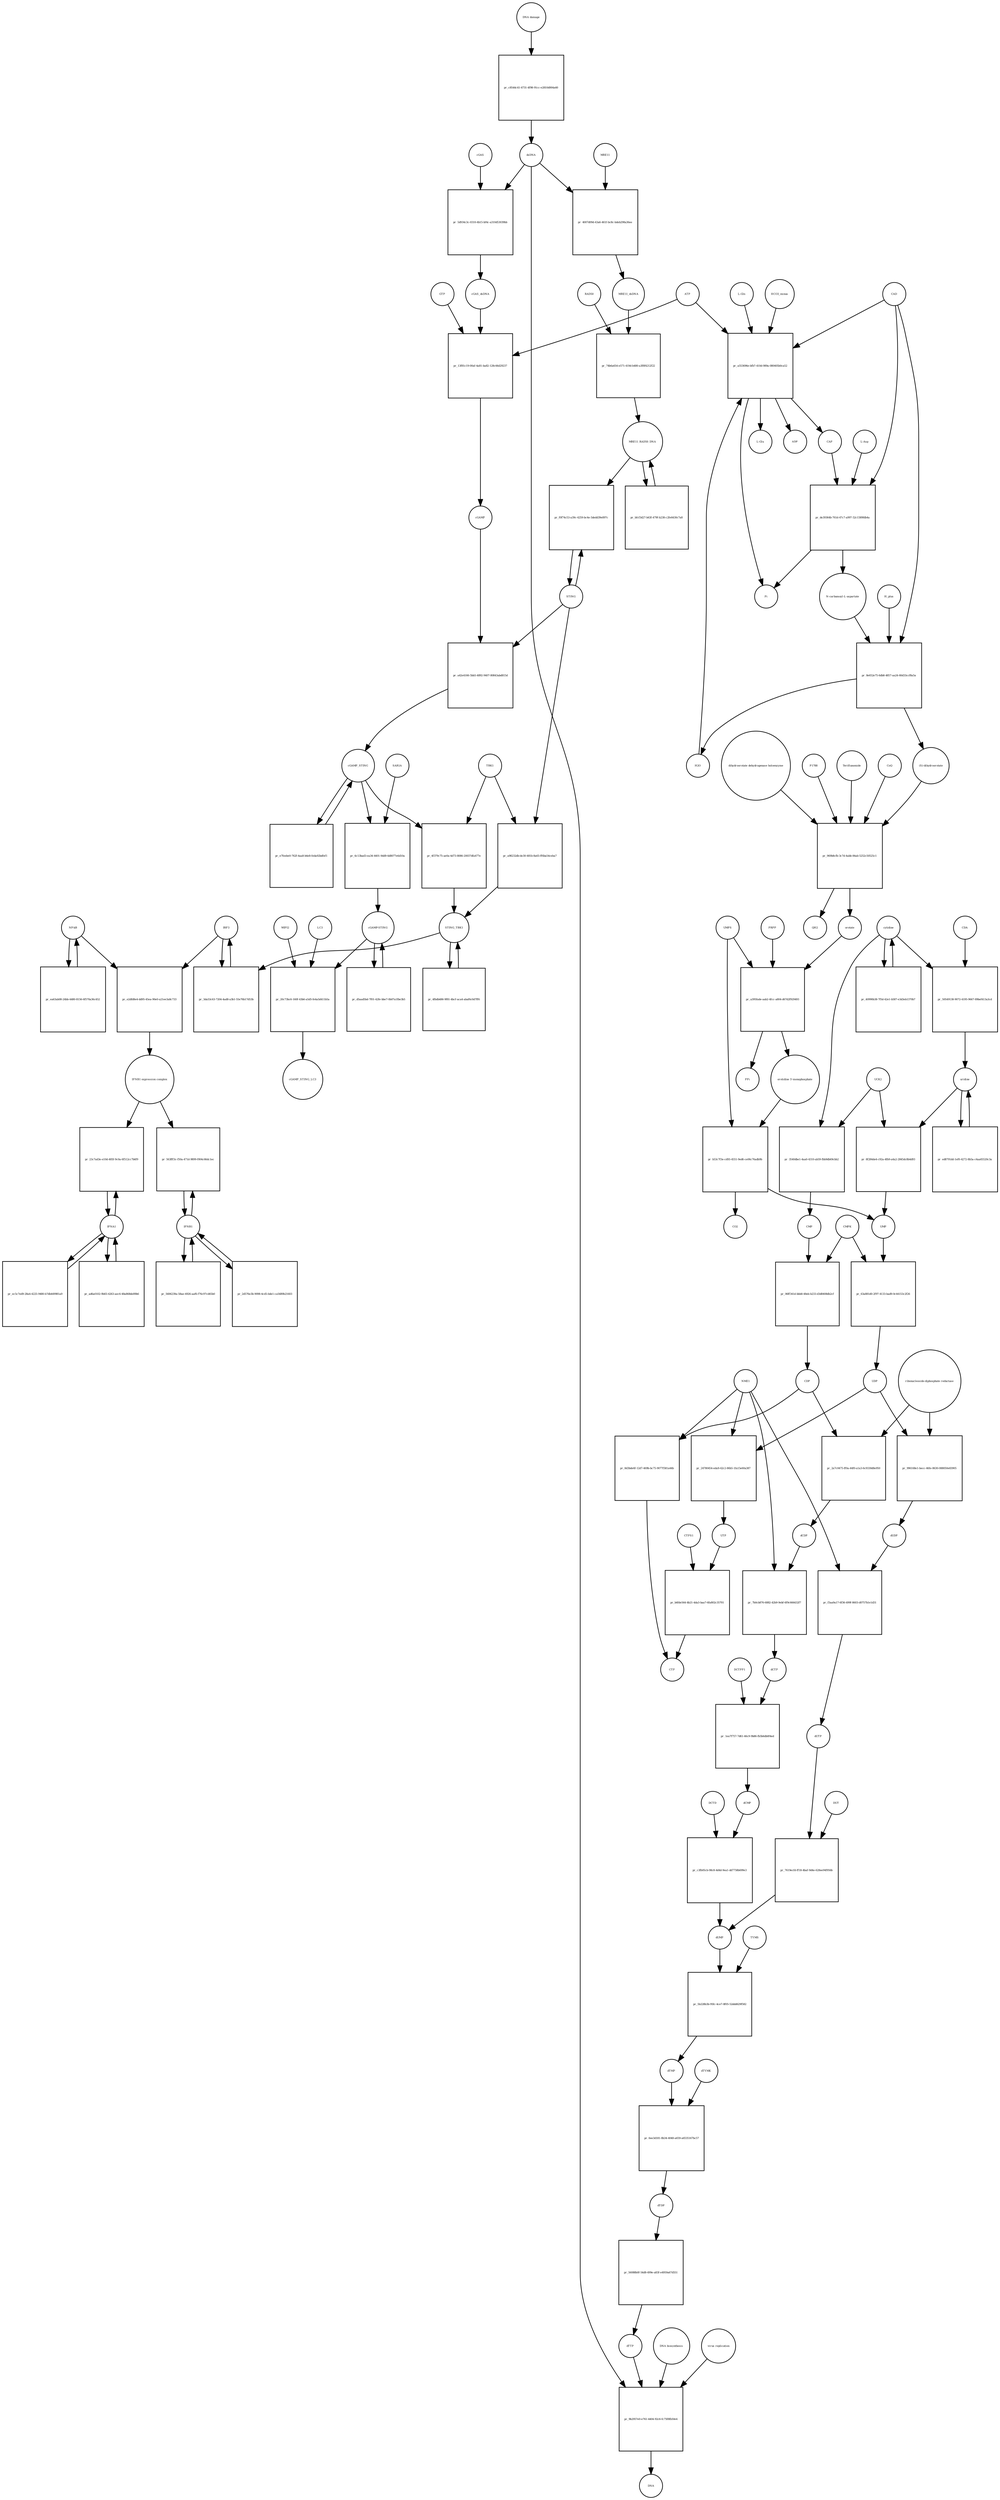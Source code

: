 strict digraph  {
"NF-kB" [annotation="urn_miriam_obo.go_GO%3A0071159", bipartite=0, cls=complex, fontsize=4, label="NF-kB", shape=circle];
"pr_e2dfd8e4-dd95-45ea-90e0-a21ee3a8c733" [annotation="", bipartite=1, cls=process, fontsize=4, label="pr_e2dfd8e4-dd95-45ea-90e0-a21ee3a8c733", shape=square];
"IFNB1 expression complex" [annotation="", bipartite=0, cls=complex, fontsize=4, label="IFNB1 expression complex", shape=circle];
IRF3 [annotation="urn_miriam_hgnc_6118|urn_miriam_uniprot_Q14653|urn_miriam_ensembl_ENSG00000126456|urn_miriam_refseq_NM_001571|urn_miriam_hgnc.symbol_IRF3|urn_miriam_ncbigene_3661", bipartite=0, cls="macromolecule multimer", fontsize=4, label=IRF3, shape=circle];
dCDP [annotation="urn_miriam_obo.chebi_CHEBI%3A28846", bipartite=0, cls="simple chemical", fontsize=4, label=dCDP, shape=circle];
"pr_7b0cb876-6882-42b9-9ebf-6f9c666432f7" [annotation="", bipartite=1, cls=process, fontsize=4, label="pr_7b0cb876-6882-42b9-9ebf-6f9c666432f7", shape=square];
dCTP [annotation="urn_miriam_obo.chebi_CHEBI%3A16311", bipartite=0, cls="simple chemical", fontsize=4, label=dCTP, shape=circle];
NME1 [annotation="urn_miriam_uniprot_P15531|urn_miriam_hgnc_7849", bipartite=0, cls=macromolecule, fontsize=4, label=NME1, shape=circle];
uridine [annotation="urn_miriam_obo.chebi_CHEBI%3A16704", bipartite=0, cls="simple chemical", fontsize=4, label=uridine, shape=circle];
"pr_8f284de4-c92a-4fb9-a4a2-2845dc8b4d93" [annotation="", bipartite=1, cls=process, fontsize=4, label="pr_8f284de4-c92a-4fb9-a4a2-2845dc8b4d93", shape=square];
UMP [annotation="urn_miriam_obo.chebi_CHEBI%3A57865", bipartite=0, cls="simple chemical", fontsize=4, label=UMP, shape=circle];
UCK2 [annotation="urn_miriam_uniprot_Q9HA47|urn_miriam_hgnc_HGNC%3A12562", bipartite=0, cls=macromolecule, fontsize=4, label=UCK2, shape=circle];
"orotidine 5'-monophosphate" [annotation="urn_miriam_obo.chebi_CHEBI%3A15842", bipartite=0, cls="simple chemical", fontsize=4, label="orotidine 5'-monophosphate", shape=circle];
"pr_b53c7f3e-cd93-4551-9ed6-ce06c76adb9b" [annotation="", bipartite=1, cls=process, fontsize=4, label="pr_b53c7f3e-cd93-4551-9ed6-ce06c76adb9b", shape=square];
UMPS [annotation="urn_miriam_ncbigene_7372|urn_miriam_refseq_NM_000373|urn_miriam_hgnc.symbol_UMPS|urn_miriam_hgnc_12563|urn_miriam_ensembl_ENSG00000114491|urn_miriam_uniprot_P11172", bipartite=0, cls="macromolecule multimer", fontsize=4, label=UMPS, shape=circle];
CO2 [annotation="urn_miriam_obo.chebi_CHEBI%3A16526", bipartite=0, cls="simple chemical", fontsize=4, label=CO2, shape=circle];
UTP [annotation="urn_miriam_obo.chebi_CHEBI%3A15713", bipartite=0, cls="simple chemical", fontsize=4, label=UTP, shape=circle];
"pr_b6fde564-4b21-4da3-baa7-6fa802c35701" [annotation="", bipartite=1, cls=process, fontsize=4, label="pr_b6fde564-4b21-4da3-baa7-6fa802c35701", shape=square];
CTP [annotation="urn_miriam_obo.chebi_CHEBI%3A17677", bipartite=0, cls="simple chemical", fontsize=4, label=CTP, shape=circle];
CTPS1 [annotation="urn_miriam_hgnc_HGNC%3A2519|urn_miriam_uniprot_P17812", bipartite=0, cls=macromolecule, fontsize=4, label=CTPS1, shape=circle];
UDP [annotation="urn_miriam_obo.chebi_CHEBI%3A17659", bipartite=0, cls="simple chemical", fontsize=4, label=UDP, shape=circle];
"pr_996168e1-becc-46fe-8630-088050e83905" [annotation="", bipartite=1, cls=process, fontsize=4, label="pr_996168e1-becc-46fe-8630-088050e83905", shape=square];
dUDP [annotation="urn_miriam_obo.chebi_CHEBI%3A28850", bipartite=0, cls="simple chemical", fontsize=4, label=dUDP, shape=circle];
"ribonucleoside-diphosphate reductase" [annotation="urn_miriam_brenda_1.17.4.1|urn_miriam_obo.go_GO%3A0005971", bipartite=0, cls=complex, fontsize=4, label="ribonucleoside-diphosphate reductase", shape=circle];
IFNB1 [annotation="urn_miriam_ensembl_ENSG00000171855|urn_miriam_hgnc.symbol_IFNB1|urn_miriam_hgnc_5434|urn_miriam_uniprot_P01574|urn_miriam_refseq_NM_002176|urn_miriam_ncbigene_3456", bipartite=0, cls=macromolecule, fontsize=4, label=IFNB1, shape=circle];
"pr_563fff3c-f50a-471d-9899-f004c66dc1ec" [annotation="", bipartite=1, cls=process, fontsize=4, label="pr_563fff3c-f50a-471d-9899-f004c66dc1ec", shape=square];
"pr_63a881d0-2f97-4133-bad9-0c44153c2f26" [annotation="", bipartite=1, cls=process, fontsize=4, label="pr_63a881d0-2f97-4133-bad9-0c44153c2f26", shape=square];
CMPK [annotation="urn_miriam_uniprot_P30085|urn_miriam_hgnc_HGNC%3A18170", bipartite=0, cls=macromolecule, fontsize=4, label=CMPK, shape=circle];
"cGAMP-STING" [annotation="", bipartite=0, cls=complex, fontsize=4, label="cGAMP-STING", shape=circle];
"pr_d5aad5bd-7f01-42fe-bbe7-0b07a1fbe3b5" [annotation="", bipartite=1, cls=process, fontsize=4, label="pr_d5aad5bd-7f01-42fe-bbe7-0b07a1fbe3b5", shape=square];
IFNA1 [annotation="urn_miriam_hgnc.symbol_IFNA1|urn_miriam_ncbigene_3439|urn_miriam_refseq_NM_024013|urn_miriam_uniprot_P01562|urn_miriam_hgnc_5417|urn_miriam_ensembl_ENSG00000197919", bipartite=0, cls=macromolecule, fontsize=4, label=IFNA1, shape=circle];
"pr_23c7ad3e-e10d-485f-9c0a-6f512cc7b6f9" [annotation="", bipartite=1, cls=process, fontsize=4, label="pr_23c7ad3e-e10d-485f-9c0a-6f512cc7b6f9", shape=square];
"pr_ed8791dd-1ef0-4272-8b5a-c4aa65520c3a" [annotation="", bipartite=1, cls=process, fontsize=4, label="pr_ed8791dd-1ef0-4272-8b5a-c4aa65520c3a", shape=square];
CDP [annotation="urn_miriam_obo.chebi_CHEBI%3A17239", bipartite=0, cls="simple chemical", fontsize=4, label=CDP, shape=circle];
"pr_2a7c0475-ff0a-44f0-a1a3-6c9330d8e950" [annotation="", bipartite=1, cls=process, fontsize=4, label="pr_2a7c0475-ff0a-44f0-a1a3-6c9330d8e950", shape=square];
"pr_8d3bde6f-12d7-469b-bc75-9077f581a44b" [annotation="", bipartite=1, cls=process, fontsize=4, label="pr_8d3bde6f-12d7-469b-bc75-9077f581a44b", shape=square];
dTDP [annotation="urn_miriam_obo.chebi_CHEBI%3A18075", bipartite=0, cls="simple chemical", fontsize=4, label=dTDP, shape=circle];
"pr_56088b0f-54d8-499e-a83f-e4959a67d551" [annotation="", bipartite=1, cls=process, fontsize=4, label="pr_56088b0f-54d8-499e-a83f-e4959a67d551", shape=square];
dTTP [annotation="urn_miriam_obo.chebi_CHEBI%3A18077", bipartite=0, cls="simple chemical", fontsize=4, label=dTTP, shape=circle];
CMP [annotation="urn_miriam_obo.chebi_CHEBI%3A17361", bipartite=0, cls="simple chemical", fontsize=4, label=CMP, shape=circle];
"pr_06ff341d-bbb8-48eb-b233-d3d8408db2cf" [annotation="", bipartite=1, cls=process, fontsize=4, label="pr_06ff341d-bbb8-48eb-b233-d3d8408db2cf", shape=square];
dUMP [annotation="urn_miriam_obo.chebi_CHEBI%3A17622", bipartite=0, cls="simple chemical", fontsize=4, label=dUMP, shape=circle];
"pr_5b228b3b-95fc-4ce7-8f05-52ddd629f582" [annotation="", bipartite=1, cls=process, fontsize=4, label="pr_5b228b3b-95fc-4ce7-8f05-52ddd629f582", shape=square];
dTMP [annotation="urn_miriam_obo.chebi_CHEBI%3A17013", bipartite=0, cls="simple chemical", fontsize=4, label=dTMP, shape=circle];
TYMS [annotation="urn_miriam_uniprot_P04818|urn_miriam_hgnc_HGNC%3A12441", bipartite=0, cls=macromolecule, fontsize=4, label=TYMS, shape=circle];
dsDNA [annotation="urn_miriam_obo.chebi_CHEBI%3A75909", bipartite=0, cls="simple chemical", fontsize=4, label=dsDNA, shape=circle];
"pr_9b2957e0-e761-4404-92c6-fc75f8fb50e4" [annotation="", bipartite=1, cls=process, fontsize=4, label="pr_9b2957e0-e761-4404-92c6-fc75f8fb50e4", shape=square];
DNA [annotation="", bipartite=0, cls="nucleic acid feature", fontsize=4, label=DNA, shape=circle];
"DNA biosynthesis" [annotation="urn_miriam_obo.go_GO%3A0071897", bipartite=0, cls=phenotype, fontsize=4, label="DNA biosynthesis", shape=circle];
"virus replication" [annotation="urn_miriam_obo.go_GO%3A0019079", bipartite=0, cls=phenotype, fontsize=4, label="virus replication", shape=circle];
MRE11_RAD50_DNA [annotation="", bipartite=0, cls=complex, fontsize=4, label=MRE11_RAD50_DNA, shape=circle];
"pr_bfcf3d27-b63f-479f-b238-c2fe6430c7a8" [annotation="", bipartite=1, cls=process, fontsize=4, label="pr_bfcf3d27-b63f-479f-b238-c2fe6430c7a8", shape=square];
"pr_1ea7f757-7d61-46c9-9b86-fb5b6db0f4ed" [annotation="", bipartite=1, cls=process, fontsize=4, label="pr_1ea7f757-7d61-46c9-9b86-fb5b6db0f4ed", shape=square];
dCMP [annotation="urn_miriam_obo.chebi_CHEBI%3A15918", bipartite=0, cls="simple chemical", fontsize=4, label=dCMP, shape=circle];
DCTPP1 [annotation="urn_miriam_uniprot_Q9H773|urn_miriam_hgnc_HGNC%3A28777", bipartite=0, cls=macromolecule, fontsize=4, label=DCTPP1, shape=circle];
"pr_2d576e3b-9098-4cd5-bde1-ca5689b21603" [annotation="", bipartite=1, cls=process, fontsize=4, label="pr_2d576e3b-9098-4cd5-bde1-ca5689b21603", shape=square];
"pr_5606239a-58ae-4926-aaf6-f76c97cd45b0" [annotation="", bipartite=1, cls=process, fontsize=4, label="pr_5606239a-58ae-4926-aaf6-f76c97cd45b0", shape=square];
ATP [annotation="urn_miriam_obo.chebi_CHEBI%3A15422", bipartite=0, cls="simple chemical", fontsize=4, label=ATP, shape=circle];
"pr_13f81c19-00af-4a81-ba82-128c66d29237" [annotation="", bipartite=1, cls=process, fontsize=4, label="pr_13f81c19-00af-4a81-ba82-128c66d29237", shape=square];
GTP [annotation="urn_miriam_obo.chebi_CHEBI%3A15996", bipartite=0, cls="simple chemical", fontsize=4, label=GTP, shape=circle];
cGAMP [annotation="urn_miriam_obo.chebi_CHEBI%3A75947", bipartite=0, cls="simple chemical", fontsize=4, label=cGAMP, shape=circle];
cGAS_dsDNA [annotation=urn_miriam_pubmed_28363908, bipartite=0, cls=complex, fontsize=4, label=cGAS_dsDNA, shape=circle];
cytidine [annotation="urn_miriam_obo.chebi_CHEBI%3A17562", bipartite=0, cls="simple chemical", fontsize=4, label=cytidine, shape=circle];
"pr_3540dbe1-4aa0-4310-ab59-fbb9db69cbb2" [annotation="", bipartite=1, cls=process, fontsize=4, label="pr_3540dbe1-4aa0-4310-ab59-fbb9db69cbb2", shape=square];
"pr_a42e4166-5bb5-4892-9407-80843abd815d" [annotation="", bipartite=1, cls=process, fontsize=4, label="pr_a42e4166-5bb5-4892-9407-80843abd815d", shape=square];
STING [annotation=urn_miriam_uniprot_Q86WV6, bipartite=0, cls="macromolecule multimer", fontsize=4, label=STING, shape=circle];
cGAMP_STING [annotation="urn_miriam_obo.go_GO%3A1990231", bipartite=0, cls=complex, fontsize=4, label=cGAMP_STING, shape=circle];
"L-Gln" [annotation="urn_miriam_obo.chebi_CHEBI%3A18050", bipartite=0, cls="simple chemical", fontsize=4, label="L-Gln", shape=circle];
"pr_a553696e-bfb7-410d-989a-080405b0ca52" [annotation="", bipartite=1, cls=process, fontsize=4, label="pr_a553696e-bfb7-410d-989a-080405b0ca52", shape=square];
CAP [annotation="urn_miriam_obo.chebi_CHEBI%3A17672", bipartite=0, cls="simple chemical", fontsize=4, label=CAP, shape=circle];
CAD [annotation="urn_miriam_refseq_NM_001306079|urn_miriam_hgnc_1424|urn_miriam_hgnc.symbol_CAD|urn_miriam_uniprot_P27708|urn_miriam_ncbigene_790|urn_miriam_ensembl_ENSG00000084774", bipartite=0, cls=macromolecule, fontsize=4, label=CAD, shape=circle];
HCO3_minus [annotation="urn_miriam_obo.chebi_CHEBI%3A17544", bipartite=0, cls="simple chemical", fontsize=4, label=HCO3_minus, shape=circle];
H2O [annotation="urn_miriam_obo.chebi_CHEBI%3A15377", bipartite=0, cls="simple chemical", fontsize=4, label=H2O, shape=circle];
"L-Glu" [annotation="urn_miriam_obo.chebi_CHEBI%3A16015", bipartite=0, cls="simple chemical", fontsize=4, label="L-Glu", shape=circle];
ADP [annotation="urn_miriam_obo.chebi_CHEBI%3A16761", bipartite=0, cls="simple chemical", fontsize=4, label=ADP, shape=circle];
Pi [annotation="urn_miriam_obo.chebi_CHEBI%3A18367", bipartite=0, cls="simple chemical", fontsize=4, label=Pi, shape=circle];
"pr_24780454-eda9-42c2-86b5-1fa15e60a387" [annotation="", bipartite=1, cls=process, fontsize=4, label="pr_24780454-eda9-42c2-86b5-1fa15e60a387", shape=square];
"N-carbamoyl-L-aspartate" [annotation="urn_miriam_obo.chebi_CHEBI%3A32814", bipartite=0, cls="simple chemical", fontsize=4, label="N-carbamoyl-L-aspartate", shape=circle];
"pr_8e652e75-6db8-4857-aa24-60d33ccf8a5a" [annotation="", bipartite=1, cls=process, fontsize=4, label="pr_8e652e75-6db8-4857-aa24-60d33ccf8a5a", shape=square];
"(S)-dihydroorotate" [annotation="urn_miriam_obo.chebi_CHEBI%3A30864", bipartite=0, cls="simple chemical", fontsize=4, label="(S)-dihydroorotate", shape=circle];
H_plus [annotation="urn_miriam_obo.chebi_CHEBI%3A15378", bipartite=0, cls="simple chemical", fontsize=4, label=H_plus, shape=circle];
"pr_ea63ab08-24bb-4480-8156-6f570a36c452" [annotation="", bipartite=1, cls=process, fontsize=4, label="pr_ea63ab08-24bb-4480-8156-6f570a36c452", shape=square];
"pr_ad6a0102-9b83-4263-aec6-48a868de89b6" [annotation="", bipartite=1, cls=process, fontsize=4, label="pr_ad6a0102-9b83-4263-aec6-48a868de89b6", shape=square];
TBK1 [annotation="urn_miriam_hgnc.symbol_TBK1|urn_miriam_ensembl_ENSG00000183735|urn_miriam_uniprot_Q9UHD2|urn_miriam_refseq_NM_013254|urn_miriam_hgnc_11584|urn_miriam_ncbigene_29110", bipartite=0, cls=macromolecule, fontsize=4, label=TBK1, shape=circle];
"pr_4f379c75-ae0a-4d73-8086-20037dfa477e" [annotation="", bipartite=1, cls=process, fontsize=4, label="pr_4f379c75-ae0a-4d73-8086-20037dfa477e", shape=square];
STING_TBK1 [annotation=urn_miriam_pubmed_30842653, bipartite=0, cls=complex, fontsize=4, label=STING_TBK1, shape=circle];
"pr_f0f74c53-a39c-4259-bc4e-5dedd39e897c" [annotation="", bipartite=1, cls=process, fontsize=4, label="pr_f0f74c53-a39c-4259-bc4e-5dedd39e897c", shape=square];
"pr_ec5c7ed9-28a4-4225-9480-b7db449981a9" [annotation="", bipartite=1, cls=process, fontsize=4, label="pr_ec5c7ed9-28a4-4225-9480-b7db449981a9", shape=square];
"pr_5d934c3c-0310-4b15-bf4c-a310d53039bb" [annotation="", bipartite=1, cls=process, fontsize=4, label="pr_5d934c3c-0310-4b15-bf4c-a310d53039bb", shape=square];
cGAS [annotation="urn_miriam_ensembl_ENSG00000164430|urn_miriam_hgnc_21367|urn_miriam_ncbigene_115004|urn_miriam_uniprot_Q8N884|urn_miriam_hgnc.symbol_CGAS|urn_miriam_refseq_NM_138441", bipartite=0, cls=macromolecule, fontsize=4, label=cGAS, shape=circle];
"pr_4fbdb486-9f81-4bcf-aca4-abaf6c0d7ff6" [annotation="", bipartite=1, cls=process, fontsize=4, label="pr_4fbdb486-9f81-4bcf-aca4-abaf6c0d7ff6", shape=square];
orotate [annotation="urn_miriam_obo.chebi_CHEBI%3A30839", bipartite=0, cls="simple chemical", fontsize=4, label=orotate, shape=circle];
"pr_a395fade-aab2-4fcc-a804-d67d2f929493" [annotation="", bipartite=1, cls=process, fontsize=4, label="pr_a395fade-aab2-4fcc-a804-d67d2f929493", shape=square];
PRPP [annotation="urn_miriam_obo.chebi_CHEBI%3A17111", bipartite=0, cls="simple chemical", fontsize=4, label=PRPP, shape=circle];
PPi [annotation="urn_miriam_obo.chebi_CHEBI%3A18361", bipartite=0, cls="simple chemical", fontsize=4, label=PPi, shape=circle];
"pr_40990b38-7f5d-42e1-b587-e3d3eb1370b7" [annotation="", bipartite=1, cls=process, fontsize=4, label="pr_40990b38-7f5d-42e1-b587-e3d3eb1370b7", shape=square];
"pr_3da53c63-7204-4ad8-a3b1-55e76b17d53b" [annotation="", bipartite=1, cls=process, fontsize=4, label="pr_3da53c63-7204-4ad8-a3b1-55e76b17d53b", shape=square];
"pr_e7feebe0-762f-4aa8-b6e8-feda92bdfef1" [annotation="", bipartite=1, cls=process, fontsize=4, label="pr_e7feebe0-762f-4aa8-b6e8-feda92bdfef1", shape=square];
RAD50 [annotation="urn_miriam_ncbigene_10111|urn_miriam_refseq_NM_005732|urn_miriam_uniprot_Q92878|urn_miriam_hgnc.symbol_RAD50|urn_miriam_ensembl_ENSG00000113522|urn_miriam_hgnc_9816", bipartite=0, cls="macromolecule multimer", fontsize=4, label=RAD50, shape=circle];
"pr_74b6a654-e571-419d-b480-a3f8f4212f22" [annotation="", bipartite=1, cls=process, fontsize=4, label="pr_74b6a654-e571-419d-b480-a3f8f4212f22", shape=square];
MRE11_dsDNA [annotation="urn_miriam_obo.go_GO%3A0003690", bipartite=0, cls=complex, fontsize=4, label=MRE11_dsDNA, shape=circle];
"pr_969b8cfb-3c7d-4abb-84ab-5252c50525c1" [annotation="", bipartite=1, cls=process, fontsize=4, label="pr_969b8cfb-3c7d-4abb-84ab-5252c50525c1", shape=square];
"dihydroorotate dehydrogenase holoenzyme" [annotation="urn_miriam_ncbigene_1723|urn_miriam_hgnc_HGNC%3A2867|urn_miriam_hgnc.symbol_DHODH", bipartite=0, cls="simple chemical", fontsize=4, label="dihydroorotate dehydrogenase holoenzyme", shape=circle];
P1788 [annotation=urn_miriam_pubmed_31740051, bipartite=0, cls="simple chemical", fontsize=4, label=P1788, shape=circle];
Teriflunomide [annotation=urn_miriam_drugbank_DB08880, bipartite=0, cls="simple chemical", fontsize=4, label=Teriflunomide, shape=circle];
CoQ [annotation="urn_miriam_obo.chebi_CHEBI%3A16389", bipartite=0, cls="simple chemical", fontsize=4, label=CoQ, shape=circle];
QH2 [annotation="urn_miriam_obo.chebi_CHEBI%3A17976", bipartite=0, cls="simple chemical", fontsize=4, label=QH2, shape=circle];
"pr_f3aa9a17-6f36-499f-8603-d0757b1e1d31" [annotation="", bipartite=1, cls=process, fontsize=4, label="pr_f3aa9a17-6f36-499f-8603-d0757b1e1d31", shape=square];
dUTP [annotation="urn_miriam_obo.chebi_CHEBI%3A17625", bipartite=0, cls="simple chemical", fontsize=4, label=dUTP, shape=circle];
"pr_50549138-9072-4195-9667-89bef413a3cd" [annotation="", bipartite=1, cls=process, fontsize=4, label="pr_50549138-9072-4195-9667-89bef413a3cd", shape=square];
CDA [annotation="urn_miriam_uniprot_P32320|urn_miriam_ncbigene_978|urn_miriam_refseq_NM_001785|urn_miriam_ensembl_ENSG00000158825|urn_miriam_hgnc.symbol_CDA|urn_miriam_hgnc_1712", bipartite=0, cls=macromolecule, fontsize=4, label=CDA, shape=circle];
"pr_7619ecfd-ff18-4baf-9d4e-628ee94f956b" [annotation="", bipartite=1, cls=process, fontsize=4, label="pr_7619ecfd-ff18-4baf-9d4e-628ee94f956b", shape=square];
DUT [annotation="urn_miriam_hgnc_HGNC%3A3078|urn_miriam_uniprot_P33316", bipartite=0, cls=macromolecule, fontsize=4, label=DUT, shape=circle];
"pr_20c73bc6-160f-43b6-a5d5-fe4a5d411b5a" [annotation="", bipartite=1, cls=process, fontsize=4, label="pr_20c73bc6-160f-43b6-a5d5-fe4a5d411b5a", shape=square];
LC3 [annotation="", bipartite=0, cls=macromolecule, fontsize=4, label=LC3, shape=circle];
cGAMP_STING_LC3 [annotation="", bipartite=0, cls=complex, fontsize=4, label=cGAMP_STING_LC3, shape=circle];
WIPI2 [annotation="urn_miriam_refseq_NM_015610|urn_miriam_hgnc_32225|urn_miriam_hgnc.symbol_WIPI2|urn_miriam_ensembl_ENSG00000157954|urn_miriam_ncbigene_26100|urn_miriam_uniprot_Q9Y4P8", bipartite=0, cls=macromolecule, fontsize=4, label=WIPI2, shape=circle];
"pr_de39364b-761d-47c7-a997-52c1589fdb4a" [annotation="", bipartite=1, cls=process, fontsize=4, label="pr_de39364b-761d-47c7-a997-52c1589fdb4a", shape=square];
"L-Asp" [annotation="urn_miriam_obo.chebi_CHEBI%3A29991", bipartite=0, cls="simple chemical", fontsize=4, label="L-Asp", shape=circle];
"pr_4007d09d-43a6-461f-bc8c-bdeb298a36ee" [annotation="", bipartite=1, cls=process, fontsize=4, label="pr_4007d09d-43a6-461f-bc8c-bdeb298a36ee", shape=square];
MRE11 [annotation="urn_miriam_hgnc.symbol_MRE11|urn_miriam_ncbigene_4361|urn_miriam_uniprot_P49959|urn_miriam_ensembl_ENSG00000020922|urn_miriam_refseq_NM_005591|urn_miriam_hgnc_7230", bipartite=0, cls="macromolecule multimer", fontsize=4, label=MRE11, shape=circle];
"pr_6ee3d181-8b34-4048-a659-a6535167bc57" [annotation="", bipartite=1, cls=process, fontsize=4, label="pr_6ee3d181-8b34-4048-a659-a6535167bc57", shape=square];
dTYMK [annotation="urn_miriam_uniprot_P23919|urn_miriam_hgnc_HGNC%3A3061", bipartite=0, cls=macromolecule, fontsize=4, label=dTYMK, shape=circle];
"pr_6c13bad3-ea34-4401-9dd9-6d8077e6d10a" [annotation="", bipartite=1, cls=process, fontsize=4, label="pr_6c13bad3-ea34-4401-9dd9-6d8077e6d10a", shape=square];
SAR1A [annotation="urn_miriam_uniprot_Q9NR31|urn_miriam_ensembl_ENSG00000079332|urn_miriam_hgnc_10534|urn_miriam_hgnc.symbol_SAR1A|urn_miriam_refseq_NM_001142648|urn_miriam_ncbigene_56681", bipartite=0, cls=macromolecule, fontsize=4, label=SAR1A, shape=circle];
"pr_a98232db-de30-481b-8a65-ff6ba54ceba7" [annotation="", bipartite=1, cls=process, fontsize=4, label="pr_a98232db-de30-481b-8a65-ff6ba54ceba7", shape=square];
"pr_c8544c41-4731-4f98-91cc-e2810d004a60" [annotation="", bipartite=1, cls=process, fontsize=4, label="pr_c8544c41-4731-4f98-91cc-e2810d004a60", shape=square];
"DNA damage" [annotation="", bipartite=0, cls=phenotype, fontsize=4, label="DNA damage", shape=circle];
"pr_c3fb05cb-98c8-4d4d-9ea1-dd7758b699e3" [annotation="", bipartite=1, cls=process, fontsize=4, label="pr_c3fb05cb-98c8-4d4d-9ea1-dd7758b699e3", shape=square];
DCTD [annotation="urn_miriam_uniprot_P32321|urn_miriam_hgnc_HGNC%3A2710", bipartite=0, cls=macromolecule, fontsize=4, label=DCTD, shape=circle];
"NF-kB" -> "pr_e2dfd8e4-dd95-45ea-90e0-a21ee3a8c733"  [annotation="", interaction_type=consumption];
"NF-kB" -> "pr_ea63ab08-24bb-4480-8156-6f570a36c452"  [annotation="", interaction_type=consumption];
"pr_e2dfd8e4-dd95-45ea-90e0-a21ee3a8c733" -> "IFNB1 expression complex"  [annotation="", interaction_type=production];
"IFNB1 expression complex" -> "pr_563fff3c-f50a-471d-9899-f004c66dc1ec"  [annotation=urn_miriam_pubmed_20610653, interaction_type=stimulation];
"IFNB1 expression complex" -> "pr_23c7ad3e-e10d-485f-9c0a-6f512cc7b6f9"  [annotation=urn_miriam_pubmed_16979567, interaction_type=stimulation];
IRF3 -> "pr_e2dfd8e4-dd95-45ea-90e0-a21ee3a8c733"  [annotation="", interaction_type=consumption];
IRF3 -> "pr_3da53c63-7204-4ad8-a3b1-55e76b17d53b"  [annotation="", interaction_type=consumption];
dCDP -> "pr_7b0cb876-6882-42b9-9ebf-6f9c666432f7"  [annotation="", interaction_type=consumption];
"pr_7b0cb876-6882-42b9-9ebf-6f9c666432f7" -> dCTP  [annotation="", interaction_type=production];
dCTP -> "pr_1ea7f757-7d61-46c9-9b86-fb5b6db0f4ed"  [annotation="", interaction_type=consumption];
NME1 -> "pr_7b0cb876-6882-42b9-9ebf-6f9c666432f7"  [annotation=urn_miriam_pubmed_17827303, interaction_type=catalysis];
NME1 -> "pr_8d3bde6f-12d7-469b-bc75-9077f581a44b"  [annotation=urn_miriam_pubmed_28458037, interaction_type=catalysis];
NME1 -> "pr_24780454-eda9-42c2-86b5-1fa15e60a387"  [annotation=urn_miriam_pubmed_28458037, interaction_type=catalysis];
NME1 -> "pr_f3aa9a17-6f36-499f-8603-d0757b1e1d31"  [annotation=urn_miriam_pubmed_17827303, interaction_type=catalysis];
uridine -> "pr_8f284de4-c92a-4fb9-a4a2-2845dc8b4d93"  [annotation="", interaction_type=consumption];
uridine -> "pr_ed8791dd-1ef0-4272-8b5a-c4aa65520c3a"  [annotation="", interaction_type=consumption];
"pr_8f284de4-c92a-4fb9-a4a2-2845dc8b4d93" -> UMP  [annotation="", interaction_type=production];
UMP -> "pr_63a881d0-2f97-4133-bad9-0c44153c2f26"  [annotation="", interaction_type=consumption];
UCK2 -> "pr_8f284de4-c92a-4fb9-a4a2-2845dc8b4d93"  [annotation=urn_miriam_pubmed_15130468, interaction_type=catalysis];
UCK2 -> "pr_3540dbe1-4aa0-4310-ab59-fbb9db69cbb2"  [annotation=urn_miriam_pubmed_15130468, interaction_type=catalysis];
"orotidine 5'-monophosphate" -> "pr_b53c7f3e-cd93-4551-9ed6-ce06c76adb9b"  [annotation="", interaction_type=consumption];
"pr_b53c7f3e-cd93-4551-9ed6-ce06c76adb9b" -> UMP  [annotation="", interaction_type=production];
"pr_b53c7f3e-cd93-4551-9ed6-ce06c76adb9b" -> CO2  [annotation="", interaction_type=production];
UMPS -> "pr_b53c7f3e-cd93-4551-9ed6-ce06c76adb9b"  [annotation=urn_miriam_reactome_REACT_1698, interaction_type=catalysis];
UMPS -> "pr_a395fade-aab2-4fcc-a804-d67d2f929493"  [annotation=urn_miriam_reactome_REACT_1698, interaction_type=catalysis];
UTP -> "pr_b6fde564-4b21-4da3-baa7-6fa802c35701"  [annotation="", interaction_type=consumption];
"pr_b6fde564-4b21-4da3-baa7-6fa802c35701" -> CTP  [annotation="", interaction_type=production];
CTPS1 -> "pr_b6fde564-4b21-4da3-baa7-6fa802c35701"  [annotation=urn_miriam_pubmed_5411547, interaction_type=catalysis];
UDP -> "pr_996168e1-becc-46fe-8630-088050e83905"  [annotation="", interaction_type=consumption];
UDP -> "pr_24780454-eda9-42c2-86b5-1fa15e60a387"  [annotation="", interaction_type=consumption];
"pr_996168e1-becc-46fe-8630-088050e83905" -> dUDP  [annotation="", interaction_type=production];
dUDP -> "pr_f3aa9a17-6f36-499f-8603-d0757b1e1d31"  [annotation="", interaction_type=consumption];
"ribonucleoside-diphosphate reductase" -> "pr_996168e1-becc-46fe-8630-088050e83905"  [annotation=urn_miriam_pubmed_24809024, interaction_type=catalysis];
"ribonucleoside-diphosphate reductase" -> "pr_2a7c0475-ff0a-44f0-a1a3-6c9330d8e950"  [annotation=urn_miriam_pubmed_24809024, interaction_type=catalysis];
IFNB1 -> "pr_563fff3c-f50a-471d-9899-f004c66dc1ec"  [annotation="", interaction_type=consumption];
IFNB1 -> "pr_2d576e3b-9098-4cd5-bde1-ca5689b21603"  [annotation="", interaction_type=consumption];
IFNB1 -> "pr_5606239a-58ae-4926-aaf6-f76c97cd45b0"  [annotation="", interaction_type=consumption];
"pr_563fff3c-f50a-471d-9899-f004c66dc1ec" -> IFNB1  [annotation="", interaction_type=production];
"pr_63a881d0-2f97-4133-bad9-0c44153c2f26" -> UDP  [annotation="", interaction_type=production];
CMPK -> "pr_63a881d0-2f97-4133-bad9-0c44153c2f26"  [annotation=urn_miriam_pubmed_10462544, interaction_type=catalysis];
CMPK -> "pr_06ff341d-bbb8-48eb-b233-d3d8408db2cf"  [annotation=urn_miriam_pubmed_10462544, interaction_type=catalysis];
"cGAMP-STING" -> "pr_d5aad5bd-7f01-42fe-bbe7-0b07a1fbe3b5"  [annotation="", interaction_type=consumption];
"cGAMP-STING" -> "pr_20c73bc6-160f-43b6-a5d5-fe4a5d411b5a"  [annotation="", interaction_type=consumption];
"pr_d5aad5bd-7f01-42fe-bbe7-0b07a1fbe3b5" -> "cGAMP-STING"  [annotation="", interaction_type=production];
IFNA1 -> "pr_23c7ad3e-e10d-485f-9c0a-6f512cc7b6f9"  [annotation="", interaction_type=consumption];
IFNA1 -> "pr_ad6a0102-9b83-4263-aec6-48a868de89b6"  [annotation="", interaction_type=consumption];
IFNA1 -> "pr_ec5c7ed9-28a4-4225-9480-b7db449981a9"  [annotation="", interaction_type=consumption];
"pr_23c7ad3e-e10d-485f-9c0a-6f512cc7b6f9" -> IFNA1  [annotation="", interaction_type=production];
"pr_ed8791dd-1ef0-4272-8b5a-c4aa65520c3a" -> uridine  [annotation="", interaction_type=production];
CDP -> "pr_2a7c0475-ff0a-44f0-a1a3-6c9330d8e950"  [annotation="", interaction_type=consumption];
CDP -> "pr_8d3bde6f-12d7-469b-bc75-9077f581a44b"  [annotation="", interaction_type=consumption];
"pr_2a7c0475-ff0a-44f0-a1a3-6c9330d8e950" -> dCDP  [annotation="", interaction_type=production];
"pr_8d3bde6f-12d7-469b-bc75-9077f581a44b" -> CTP  [annotation="", interaction_type=production];
dTDP -> "pr_56088b0f-54d8-499e-a83f-e4959a67d551"  [annotation="", interaction_type=consumption];
"pr_56088b0f-54d8-499e-a83f-e4959a67d551" -> dTTP  [annotation="", interaction_type=production];
dTTP -> "pr_9b2957e0-e761-4404-92c6-fc75f8fb50e4"  [annotation="", interaction_type=consumption];
CMP -> "pr_06ff341d-bbb8-48eb-b233-d3d8408db2cf"  [annotation="", interaction_type=consumption];
"pr_06ff341d-bbb8-48eb-b233-d3d8408db2cf" -> CDP  [annotation="", interaction_type=production];
dUMP -> "pr_5b228b3b-95fc-4ce7-8f05-52ddd629f582"  [annotation="", interaction_type=consumption];
"pr_5b228b3b-95fc-4ce7-8f05-52ddd629f582" -> dTMP  [annotation="", interaction_type=production];
dTMP -> "pr_6ee3d181-8b34-4048-a659-a6535167bc57"  [annotation="", interaction_type=consumption];
TYMS -> "pr_5b228b3b-95fc-4ce7-8f05-52ddd629f582"  [annotation=urn_miriam_pubmed_3099389, interaction_type=catalysis];
dsDNA -> "pr_9b2957e0-e761-4404-92c6-fc75f8fb50e4"  [annotation="", interaction_type=consumption];
dsDNA -> "pr_5d934c3c-0310-4b15-bf4c-a310d53039bb"  [annotation="", interaction_type=consumption];
dsDNA -> "pr_4007d09d-43a6-461f-bc8c-bdeb298a36ee"  [annotation="", interaction_type=consumption];
"pr_9b2957e0-e761-4404-92c6-fc75f8fb50e4" -> DNA  [annotation="", interaction_type=production];
"DNA biosynthesis" -> "pr_9b2957e0-e761-4404-92c6-fc75f8fb50e4"  [annotation="", interaction_type=catalysis];
"virus replication" -> "pr_9b2957e0-e761-4404-92c6-fc75f8fb50e4"  [annotation="", interaction_type=inhibition];
MRE11_RAD50_DNA -> "pr_bfcf3d27-b63f-479f-b238-c2fe6430c7a8"  [annotation="", interaction_type=consumption];
MRE11_RAD50_DNA -> "pr_f0f74c53-a39c-4259-bc4e-5dedd39e897c"  [annotation=urn_miriam_pubmed_23388631, interaction_type=catalysis];
"pr_bfcf3d27-b63f-479f-b238-c2fe6430c7a8" -> MRE11_RAD50_DNA  [annotation="", interaction_type=production];
"pr_1ea7f757-7d61-46c9-9b86-fb5b6db0f4ed" -> dCMP  [annotation="", interaction_type=production];
dCMP -> "pr_c3fb05cb-98c8-4d4d-9ea1-dd7758b699e3"  [annotation="", interaction_type=consumption];
DCTPP1 -> "pr_1ea7f757-7d61-46c9-9b86-fb5b6db0f4ed"  [annotation=urn_miriam_pubmed_13788541, interaction_type=catalysis];
"pr_2d576e3b-9098-4cd5-bde1-ca5689b21603" -> IFNB1  [annotation="", interaction_type=production];
"pr_5606239a-58ae-4926-aaf6-f76c97cd45b0" -> IFNB1  [annotation="", interaction_type=production];
ATP -> "pr_13f81c19-00af-4a81-ba82-128c66d29237"  [annotation="", interaction_type=consumption];
ATP -> "pr_a553696e-bfb7-410d-989a-080405b0ca52"  [annotation="", interaction_type=consumption];
"pr_13f81c19-00af-4a81-ba82-128c66d29237" -> cGAMP  [annotation="", interaction_type=production];
GTP -> "pr_13f81c19-00af-4a81-ba82-128c66d29237"  [annotation="", interaction_type=consumption];
cGAMP -> "pr_a42e4166-5bb5-4892-9407-80843abd815d"  [annotation="", interaction_type=consumption];
cGAS_dsDNA -> "pr_13f81c19-00af-4a81-ba82-128c66d29237"  [annotation=urn_miriam_pubmed_29622565, interaction_type=catalysis];
cytidine -> "pr_3540dbe1-4aa0-4310-ab59-fbb9db69cbb2"  [annotation="", interaction_type=consumption];
cytidine -> "pr_40990b38-7f5d-42e1-b587-e3d3eb1370b7"  [annotation="", interaction_type=consumption];
cytidine -> "pr_50549138-9072-4195-9667-89bef413a3cd"  [annotation="", interaction_type=consumption];
"pr_3540dbe1-4aa0-4310-ab59-fbb9db69cbb2" -> CMP  [annotation="", interaction_type=production];
"pr_a42e4166-5bb5-4892-9407-80843abd815d" -> cGAMP_STING  [annotation="", interaction_type=production];
STING -> "pr_a42e4166-5bb5-4892-9407-80843abd815d"  [annotation="", interaction_type=consumption];
STING -> "pr_f0f74c53-a39c-4259-bc4e-5dedd39e897c"  [annotation="", interaction_type=consumption];
STING -> "pr_a98232db-de30-481b-8a65-ff6ba54ceba7"  [annotation="", interaction_type=consumption];
cGAMP_STING -> "pr_4f379c75-ae0a-4d73-8086-20037dfa477e"  [annotation="", interaction_type=consumption];
cGAMP_STING -> "pr_e7feebe0-762f-4aa8-b6e8-feda92bdfef1"  [annotation="", interaction_type=consumption];
cGAMP_STING -> "pr_6c13bad3-ea34-4401-9dd9-6d8077e6d10a"  [annotation="", interaction_type=consumption];
"L-Gln" -> "pr_a553696e-bfb7-410d-989a-080405b0ca52"  [annotation="", interaction_type=consumption];
"pr_a553696e-bfb7-410d-989a-080405b0ca52" -> CAP  [annotation="", interaction_type=production];
"pr_a553696e-bfb7-410d-989a-080405b0ca52" -> "L-Glu"  [annotation="", interaction_type=production];
"pr_a553696e-bfb7-410d-989a-080405b0ca52" -> ADP  [annotation="", interaction_type=production];
"pr_a553696e-bfb7-410d-989a-080405b0ca52" -> Pi  [annotation="", interaction_type=production];
CAP -> "pr_de39364b-761d-47c7-a997-52c1589fdb4a"  [annotation="", interaction_type=consumption];
CAD -> "pr_a553696e-bfb7-410d-989a-080405b0ca52"  [annotation=urn_miriam_reactome_REACT_73577, interaction_type=catalysis];
CAD -> "pr_8e652e75-6db8-4857-aa24-60d33ccf8a5a"  [annotation=urn_miriam_reactome_REACT_1698, interaction_type=catalysis];
CAD -> "pr_de39364b-761d-47c7-a997-52c1589fdb4a"  [annotation=urn_miriam_reactome_REACT_1698, interaction_type=catalysis];
HCO3_minus -> "pr_a553696e-bfb7-410d-989a-080405b0ca52"  [annotation="", interaction_type=consumption];
H2O -> "pr_a553696e-bfb7-410d-989a-080405b0ca52"  [annotation="", interaction_type=consumption];
"pr_24780454-eda9-42c2-86b5-1fa15e60a387" -> UTP  [annotation="", interaction_type=production];
"N-carbamoyl-L-aspartate" -> "pr_8e652e75-6db8-4857-aa24-60d33ccf8a5a"  [annotation="", interaction_type=consumption];
"pr_8e652e75-6db8-4857-aa24-60d33ccf8a5a" -> "(S)-dihydroorotate"  [annotation="", interaction_type=production];
"pr_8e652e75-6db8-4857-aa24-60d33ccf8a5a" -> H2O  [annotation="", interaction_type=production];
"(S)-dihydroorotate" -> "pr_969b8cfb-3c7d-4abb-84ab-5252c50525c1"  [annotation="", interaction_type=consumption];
H_plus -> "pr_8e652e75-6db8-4857-aa24-60d33ccf8a5a"  [annotation="", interaction_type=consumption];
"pr_ea63ab08-24bb-4480-8156-6f570a36c452" -> "NF-kB"  [annotation="", interaction_type=production];
"pr_ad6a0102-9b83-4263-aec6-48a868de89b6" -> IFNA1  [annotation="", interaction_type=production];
TBK1 -> "pr_4f379c75-ae0a-4d73-8086-20037dfa477e"  [annotation="", interaction_type=consumption];
TBK1 -> "pr_a98232db-de30-481b-8a65-ff6ba54ceba7"  [annotation="", interaction_type=consumption];
"pr_4f379c75-ae0a-4d73-8086-20037dfa477e" -> STING_TBK1  [annotation="", interaction_type=production];
STING_TBK1 -> "pr_4fbdb486-9f81-4bcf-aca4-abaf6c0d7ff6"  [annotation="", interaction_type=consumption];
STING_TBK1 -> "pr_3da53c63-7204-4ad8-a3b1-55e76b17d53b"  [annotation="urn_miriam_pubmed_22394562|urn_miriam_pubmed_25636800", interaction_type=catalysis];
"pr_f0f74c53-a39c-4259-bc4e-5dedd39e897c" -> STING  [annotation="", interaction_type=production];
"pr_ec5c7ed9-28a4-4225-9480-b7db449981a9" -> IFNA1  [annotation="", interaction_type=production];
"pr_5d934c3c-0310-4b15-bf4c-a310d53039bb" -> cGAS_dsDNA  [annotation="", interaction_type=production];
cGAS -> "pr_5d934c3c-0310-4b15-bf4c-a310d53039bb"  [annotation="", interaction_type=consumption];
"pr_4fbdb486-9f81-4bcf-aca4-abaf6c0d7ff6" -> STING_TBK1  [annotation="", interaction_type=production];
orotate -> "pr_a395fade-aab2-4fcc-a804-d67d2f929493"  [annotation="", interaction_type=consumption];
"pr_a395fade-aab2-4fcc-a804-d67d2f929493" -> "orotidine 5'-monophosphate"  [annotation="", interaction_type=production];
"pr_a395fade-aab2-4fcc-a804-d67d2f929493" -> PPi  [annotation="", interaction_type=production];
PRPP -> "pr_a395fade-aab2-4fcc-a804-d67d2f929493"  [annotation="", interaction_type=consumption];
"pr_40990b38-7f5d-42e1-b587-e3d3eb1370b7" -> cytidine  [annotation="", interaction_type=production];
"pr_3da53c63-7204-4ad8-a3b1-55e76b17d53b" -> IRF3  [annotation="", interaction_type=production];
"pr_e7feebe0-762f-4aa8-b6e8-feda92bdfef1" -> cGAMP_STING  [annotation="", interaction_type=production];
RAD50 -> "pr_74b6a654-e571-419d-b480-a3f8f4212f22"  [annotation="", interaction_type=consumption];
"pr_74b6a654-e571-419d-b480-a3f8f4212f22" -> MRE11_RAD50_DNA  [annotation="", interaction_type=production];
MRE11_dsDNA -> "pr_74b6a654-e571-419d-b480-a3f8f4212f22"  [annotation="", interaction_type=consumption];
"pr_969b8cfb-3c7d-4abb-84ab-5252c50525c1" -> orotate  [annotation="", interaction_type=production];
"pr_969b8cfb-3c7d-4abb-84ab-5252c50525c1" -> QH2  [annotation="", interaction_type=production];
"dihydroorotate dehydrogenase holoenzyme" -> "pr_969b8cfb-3c7d-4abb-84ab-5252c50525c1"  [annotation="urn_miriam_reactome_REACT_1698|urn_miriam_doi_10.1101%2F2020.03.11.983056", interaction_type=catalysis];
P1788 -> "pr_969b8cfb-3c7d-4abb-84ab-5252c50525c1"  [annotation="urn_miriam_reactome_REACT_1698|urn_miriam_doi_10.1101%2F2020.03.11.983056", interaction_type=inhibition];
Teriflunomide -> "pr_969b8cfb-3c7d-4abb-84ab-5252c50525c1"  [annotation="urn_miriam_reactome_REACT_1698|urn_miriam_doi_10.1101%2F2020.03.11.983056", interaction_type=inhibition];
CoQ -> "pr_969b8cfb-3c7d-4abb-84ab-5252c50525c1"  [annotation="", interaction_type=consumption];
"pr_f3aa9a17-6f36-499f-8603-d0757b1e1d31" -> dUTP  [annotation="", interaction_type=production];
dUTP -> "pr_7619ecfd-ff18-4baf-9d4e-628ee94f956b"  [annotation="", interaction_type=consumption];
"pr_50549138-9072-4195-9667-89bef413a3cd" -> uridine  [annotation="", interaction_type=production];
CDA -> "pr_50549138-9072-4195-9667-89bef413a3cd"  [annotation="urn_miriam_pubmed_7923172|urn_miriam_pubmed_15689149", interaction_type=catalysis];
"pr_7619ecfd-ff18-4baf-9d4e-628ee94f956b" -> dUMP  [annotation="", interaction_type=production];
DUT -> "pr_7619ecfd-ff18-4baf-9d4e-628ee94f956b"  [annotation=urn_miriam_pubmed_18837522, interaction_type=catalysis];
"pr_20c73bc6-160f-43b6-a5d5-fe4a5d411b5a" -> cGAMP_STING_LC3  [annotation="", interaction_type=production];
LC3 -> "pr_20c73bc6-160f-43b6-a5d5-fe4a5d411b5a"  [annotation="", interaction_type=consumption];
WIPI2 -> "pr_20c73bc6-160f-43b6-a5d5-fe4a5d411b5a"  [annotation=urn_miriam_pubmed_30842662, interaction_type=catalysis];
"pr_de39364b-761d-47c7-a997-52c1589fdb4a" -> "N-carbamoyl-L-aspartate"  [annotation="", interaction_type=production];
"pr_de39364b-761d-47c7-a997-52c1589fdb4a" -> Pi  [annotation="", interaction_type=production];
"L-Asp" -> "pr_de39364b-761d-47c7-a997-52c1589fdb4a"  [annotation="", interaction_type=consumption];
"pr_4007d09d-43a6-461f-bc8c-bdeb298a36ee" -> MRE11_dsDNA  [annotation="", interaction_type=production];
MRE11 -> "pr_4007d09d-43a6-461f-bc8c-bdeb298a36ee"  [annotation="", interaction_type=consumption];
"pr_6ee3d181-8b34-4048-a659-a6535167bc57" -> dTDP  [annotation="", interaction_type=production];
dTYMK -> "pr_6ee3d181-8b34-4048-a659-a6535167bc57"  [annotation=urn_miriam_pubmed_8024690, interaction_type=catalysis];
"pr_6c13bad3-ea34-4401-9dd9-6d8077e6d10a" -> "cGAMP-STING"  [annotation="", interaction_type=production];
SAR1A -> "pr_6c13bad3-ea34-4401-9dd9-6d8077e6d10a"  [annotation="urn_miriam_doi_10.1038%2Fs41586-019-1006-9", interaction_type=catalysis];
"pr_a98232db-de30-481b-8a65-ff6ba54ceba7" -> STING_TBK1  [annotation="", interaction_type=production];
"pr_c8544c41-4731-4f98-91cc-e2810d004a60" -> dsDNA  [annotation="", interaction_type=production];
"DNA damage" -> "pr_c8544c41-4731-4f98-91cc-e2810d004a60"  [annotation="urn_miriam_doi_10.1016%2Fj.ejmech.2019.111855", interaction_type=stimulation];
"pr_c3fb05cb-98c8-4d4d-9ea1-dd7758b699e3" -> dUMP  [annotation="", interaction_type=production];
DCTD -> "pr_c3fb05cb-98c8-4d4d-9ea1-dd7758b699e3"  [annotation="urn_miriam_doi_10.1074%2Fjbc.M114.617720", interaction_type=catalysis];
}
